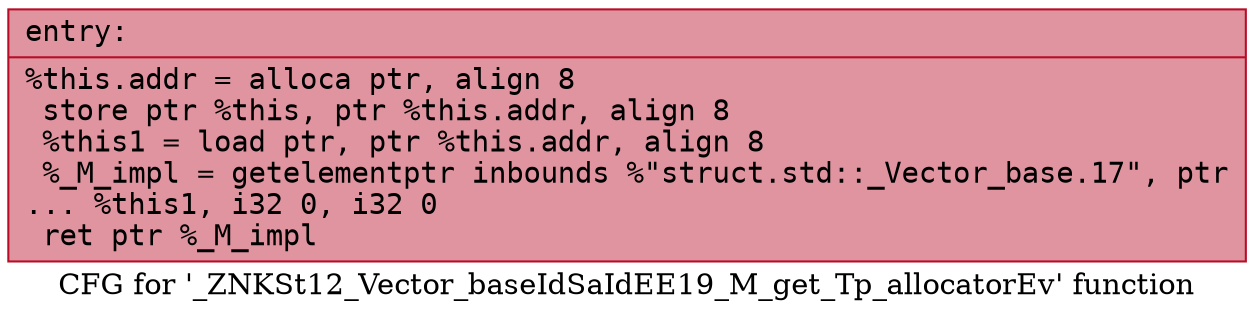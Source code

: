 digraph "CFG for '_ZNKSt12_Vector_baseIdSaIdEE19_M_get_Tp_allocatorEv' function" {
	label="CFG for '_ZNKSt12_Vector_baseIdSaIdEE19_M_get_Tp_allocatorEv' function";

	Node0x55e722d65f00 [shape=record,color="#b70d28ff", style=filled, fillcolor="#b70d2870" fontname="Courier",label="{entry:\l|  %this.addr = alloca ptr, align 8\l  store ptr %this, ptr %this.addr, align 8\l  %this1 = load ptr, ptr %this.addr, align 8\l  %_M_impl = getelementptr inbounds %\"struct.std::_Vector_base.17\", ptr\l... %this1, i32 0, i32 0\l  ret ptr %_M_impl\l}"];
}
